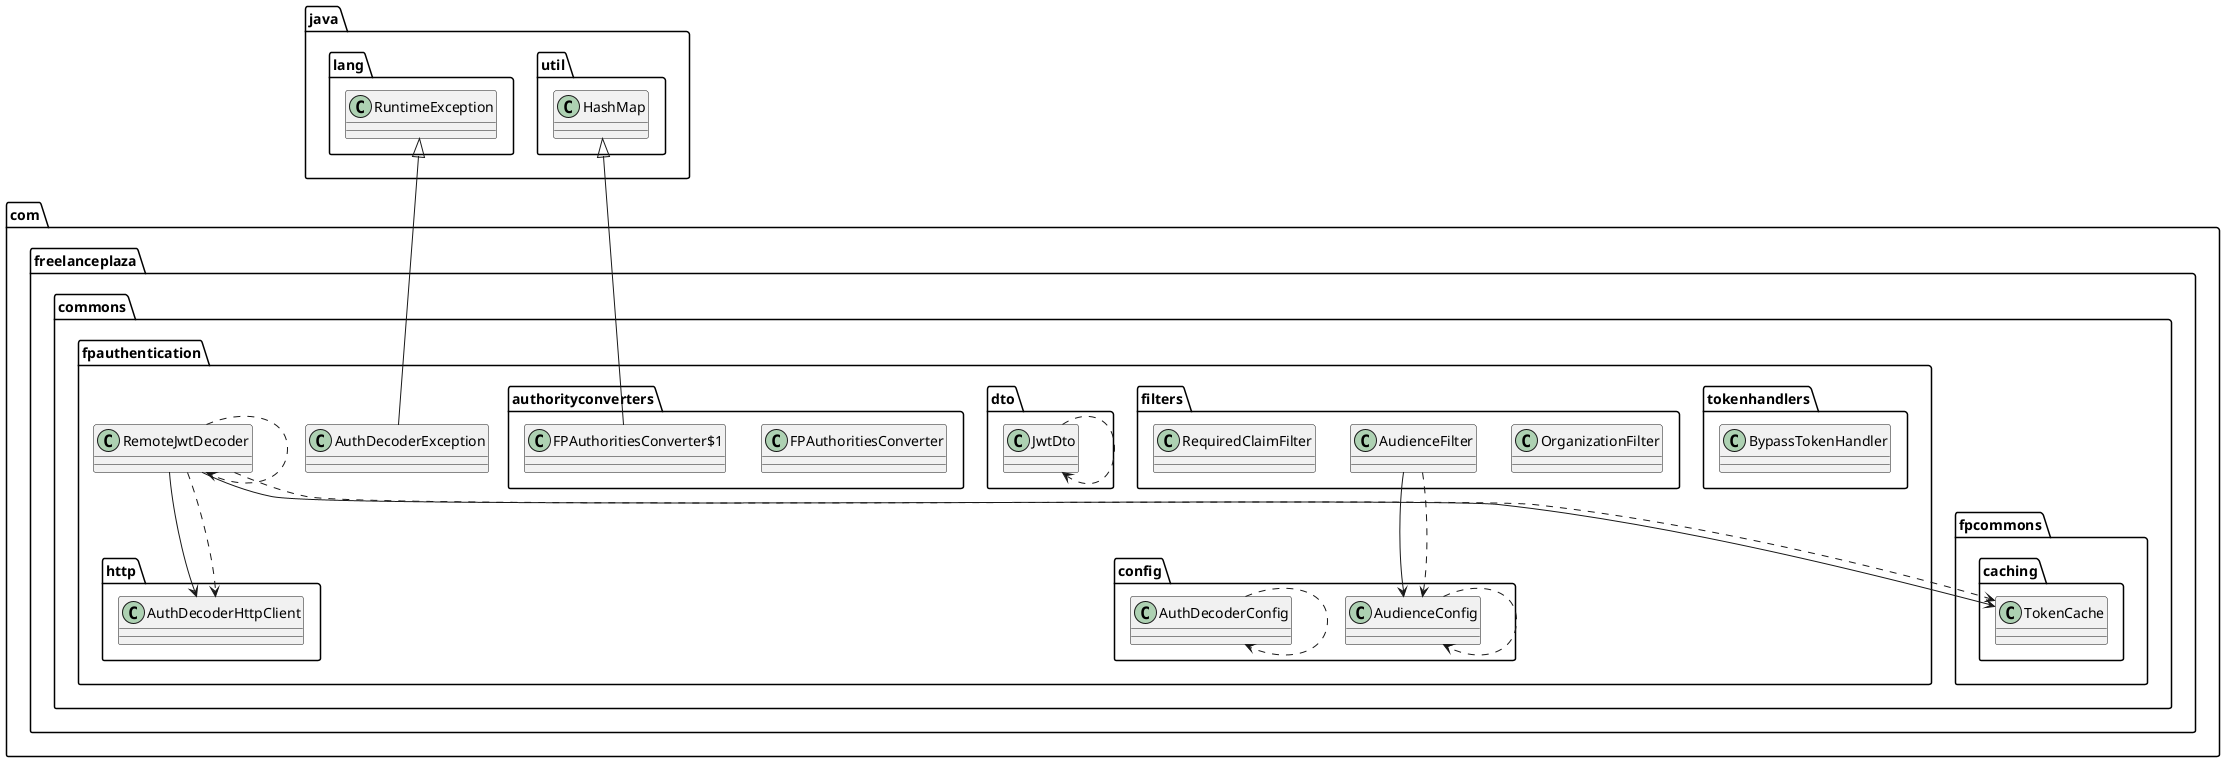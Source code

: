 @startuml
'https://plantuml.com/class-diagram

' GENERATE CLASS DIAGRAM ===========
' Generator       : it.brunasti.java.diagrammer.ClassDiagrammer
' Path            : [/Users/paolo/Work/Tadaah/fp-backend-commons/fp-authentication/build/classes/java/main]
' Java Files Path : [/Users/paolo/Work/Tadaah/fp-backend-commons/fp-autentication/src/main/java/]
' Configuration   : [/Users/paolo/IdeaProjects/mine/java-diagrammer/temp/tadaah/config.json]
' Generated at    : Fri Jan 17 09:59:02 CET 2025



' CLASSES =======
class com.freelanceplaza.commons.fpauthentication.tokenhandlers.BypassTokenHandler
class com.freelanceplaza.commons.fpauthentication.AuthDecoderException
class com.freelanceplaza.commons.fpauthentication.filters.OrganizationFilter
class com.freelanceplaza.commons.fpauthentication.filters.AudienceFilter
class com.freelanceplaza.commons.fpauthentication.RemoteJwtDecoder
class com.freelanceplaza.commons.fpauthentication.http.AuthDecoderHttpClient
class com.freelanceplaza.commons.fpauthentication.config.AudienceConfig
class com.freelanceplaza.commons.fpauthentication.config.AuthDecoderConfig
class com.freelanceplaza.commons.fpauthentication.dto.JwtDto
class com.freelanceplaza.commons.fpauthentication.filters.RequiredClaimFilter
class com.freelanceplaza.commons.fpauthentication.authorityconverters.FPAuthoritiesConverter
class com.freelanceplaza.commons.fpauthentication.authorityconverters.FPAuthoritiesConverter$1

' INHERITANCES =======
java.lang.RuntimeException <|-- com.freelanceplaza.commons.fpauthentication.AuthDecoderException
java.util.HashMap <|-- com.freelanceplaza.commons.fpauthentication.authorityconverters.FPAuthoritiesConverter$1

' IMPLEMENT INTERFACE =======

' FIELDS =======
com.freelanceplaza.commons.fpauthentication.filters.AudienceFilter --> com.freelanceplaza.commons.fpauthentication.config.AudienceConfig
com.freelanceplaza.commons.fpauthentication.RemoteJwtDecoder --> com.freelanceplaza.commons.fpauthentication.http.AuthDecoderHttpClient
com.freelanceplaza.commons.fpauthentication.RemoteJwtDecoder --> com.freelanceplaza.commons.fpcommons.caching.TokenCache

' USES =======
com.freelanceplaza.commons.fpauthentication.filters.AudienceFilter ..> com.freelanceplaza.commons.fpauthentication.config.AudienceConfig
com.freelanceplaza.commons.fpauthentication.RemoteJwtDecoder ..> com.freelanceplaza.commons.fpauthentication.http.AuthDecoderHttpClient
com.freelanceplaza.commons.fpauthentication.RemoteJwtDecoder ..> com.freelanceplaza.commons.fpauthentication.RemoteJwtDecoder
com.freelanceplaza.commons.fpauthentication.RemoteJwtDecoder ..> com.freelanceplaza.commons.fpcommons.caching.TokenCache
com.freelanceplaza.commons.fpauthentication.config.AudienceConfig ..> com.freelanceplaza.commons.fpauthentication.config.AudienceConfig
com.freelanceplaza.commons.fpauthentication.config.AuthDecoderConfig ..> com.freelanceplaza.commons.fpauthentication.config.AuthDecoderConfig
com.freelanceplaza.commons.fpauthentication.dto.JwtDto ..> com.freelanceplaza.commons.fpauthentication.dto.JwtDto

' IMPORTS =======
' Java Files Path : /Users/paolo/Work/Tadaah/fp-backend-commons/fp-autentication/src/main/java/
' com.freelanceplaza.commons.fpauthentication.tokenhandlers.BypassTokenHandler

' com.freelanceplaza.commons.fpauthentication.AuthDecoderException

' com.freelanceplaza.commons.fpauthentication.filters.OrganizationFilter

' com.freelanceplaza.commons.fpauthentication.filters.AudienceFilter

' com.freelanceplaza.commons.fpauthentication.RemoteJwtDecoder

' com.freelanceplaza.commons.fpauthentication.http.AuthDecoderHttpClient

' com.freelanceplaza.commons.fpauthentication.config.AudienceConfig

' com.freelanceplaza.commons.fpauthentication.config.AuthDecoderConfig

' com.freelanceplaza.commons.fpauthentication.dto.JwtDto

' com.freelanceplaza.commons.fpauthentication.filters.RequiredClaimFilter

' com.freelanceplaza.commons.fpauthentication.authorityconverters.FPAuthoritiesConverter

' com.freelanceplaza.commons.fpauthentication.authorityconverters.FPAuthoritiesConverter$1



@enduml
